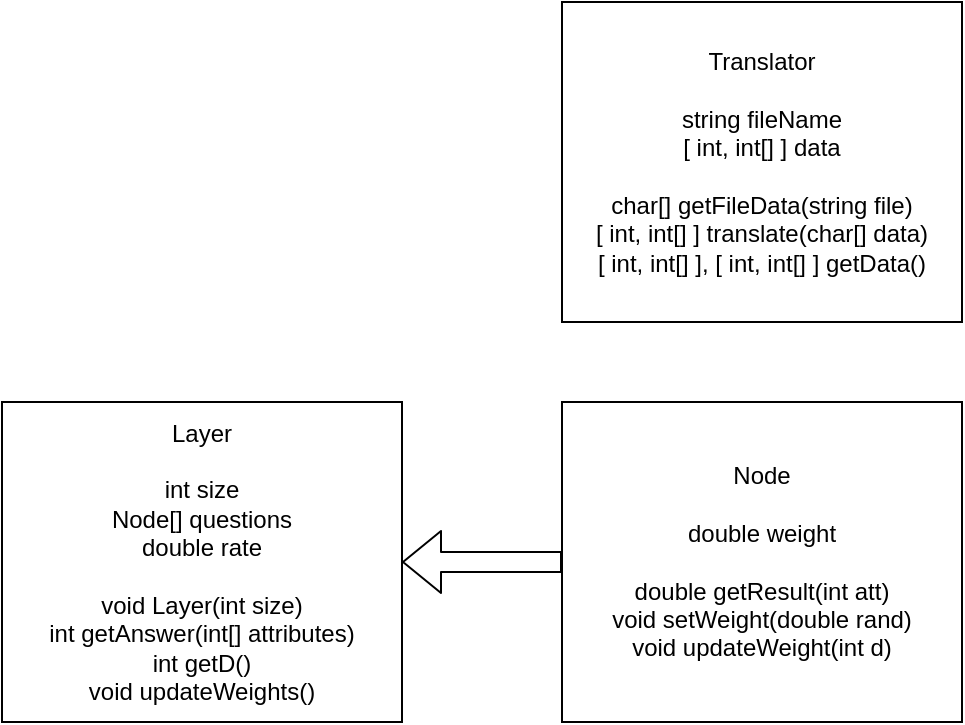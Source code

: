 <mxfile version="12.9.11" type="device"><diagram id="6BdWVYoQQrEibn4mmG0q" name="Page-1"><mxGraphModel dx="760" dy="390" grid="1" gridSize="10" guides="1" tooltips="1" connect="1" arrows="1" fold="1" page="1" pageScale="1" pageWidth="850" pageHeight="1100" math="0" shadow="0"><root><mxCell id="0"/><mxCell id="1" parent="0"/><mxCell id="GQdUZRR2Zl1yoJcUv1dB-1" value="&lt;div&gt;Node&lt;/div&gt;&lt;div&gt;&lt;br&gt;&lt;/div&gt;&lt;div&gt;double weight&lt;/div&gt;&lt;div&gt;&lt;br&gt;&lt;/div&gt;&lt;div&gt;double getResult(int att)&lt;/div&gt;&lt;div&gt;void setWeight(double rand)&lt;br&gt;&lt;/div&gt;&lt;div&gt;void updateWeight(int d)&lt;br&gt;&lt;/div&gt;" style="rounded=0;whiteSpace=wrap;html=1;" vertex="1" parent="1"><mxGeometry x="440" y="240" width="200" height="160" as="geometry"/></mxCell><mxCell id="GQdUZRR2Zl1yoJcUv1dB-3" value="&lt;div&gt;Layer&lt;/div&gt;&lt;div&gt;&lt;br&gt;&lt;/div&gt;&lt;div&gt;int size&lt;br&gt;&lt;/div&gt;&lt;div&gt;Node[] questions&lt;/div&gt;&lt;div&gt;double rate&lt;br&gt;&lt;/div&gt;&lt;div&gt;&lt;br&gt;&lt;/div&gt;&lt;div&gt;void Layer(int size)&lt;/div&gt;&lt;div&gt;int getAnswer(int[] attributes)&lt;/div&gt;&lt;div&gt;int getD()&lt;br&gt;&lt;/div&gt;&lt;div&gt;void updateWeights()&lt;br&gt;&lt;/div&gt;" style="rounded=0;whiteSpace=wrap;html=1;" vertex="1" parent="1"><mxGeometry x="160" y="240" width="200" height="160" as="geometry"/></mxCell><mxCell id="GQdUZRR2Zl1yoJcUv1dB-4" value="" style="shape=flexArrow;endArrow=classic;html=1;entryX=1;entryY=0.5;entryDx=0;entryDy=0;exitX=0;exitY=0.5;exitDx=0;exitDy=0;" edge="1" parent="1" source="GQdUZRR2Zl1yoJcUv1dB-1" target="GQdUZRR2Zl1yoJcUv1dB-3"><mxGeometry width="50" height="50" relative="1" as="geometry"><mxPoint x="480" y="320" as="sourcePoint"/><mxPoint x="530" y="270" as="targetPoint"/></mxGeometry></mxCell><mxCell id="GQdUZRR2Zl1yoJcUv1dB-5" value="&lt;div&gt;Translator&lt;/div&gt;&lt;div&gt;&lt;br&gt;&lt;/div&gt;&lt;div&gt;string fileName&lt;/div&gt;&lt;div&gt;[ int, int[] ] data&lt;/div&gt;&lt;div&gt;&lt;br&gt;&lt;/div&gt;&lt;div&gt;char[] getFileData(string file)&lt;/div&gt;&lt;div&gt;[ int, int[] ] translate(char[] data)&lt;/div&gt;&lt;div&gt;[ int, int[] ], [ int, int[] ] getData()&lt;br&gt;&lt;/div&gt;" style="rounded=0;whiteSpace=wrap;html=1;" vertex="1" parent="1"><mxGeometry x="440" y="40" width="200" height="160" as="geometry"/></mxCell></root></mxGraphModel></diagram></mxfile>